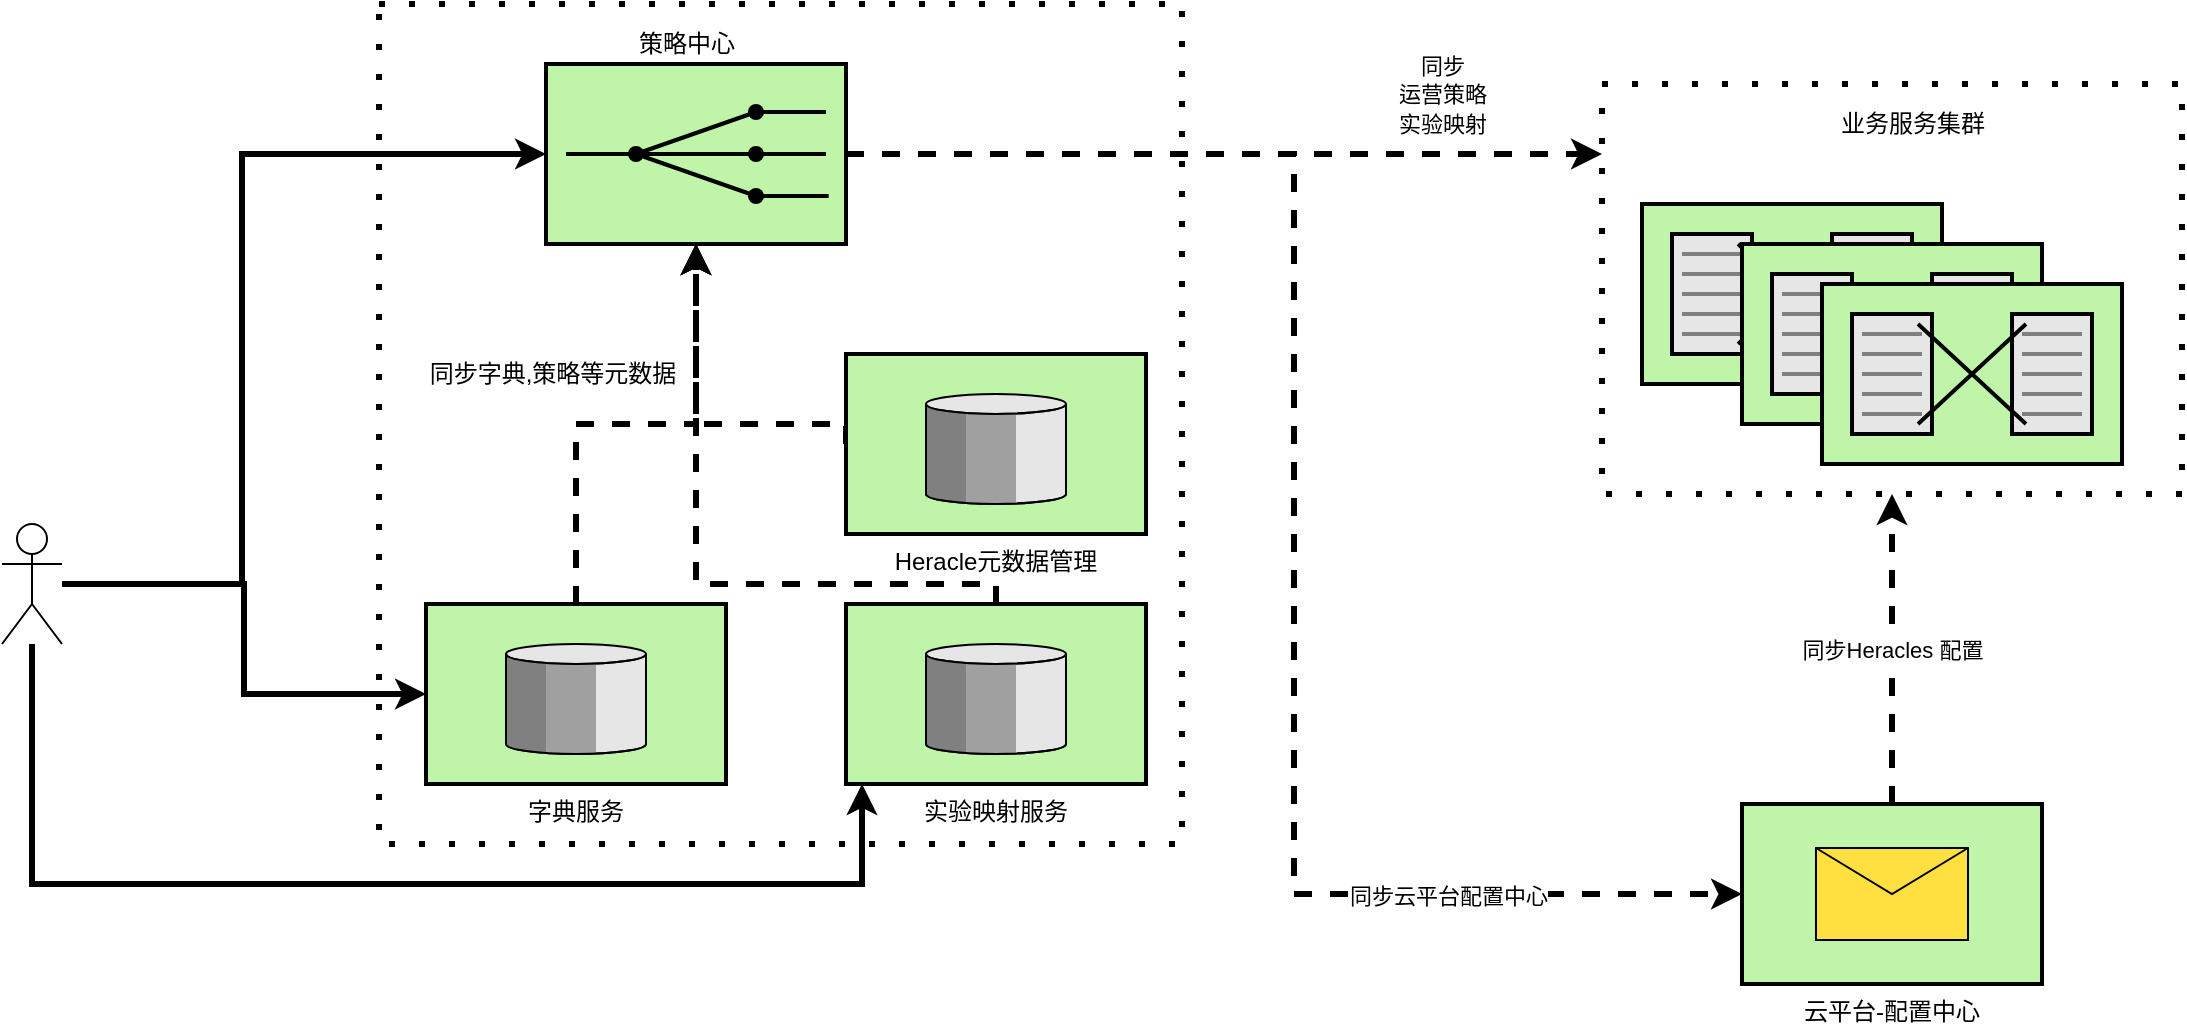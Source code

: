 <mxfile version="16.4.7" type="github">
  <diagram name="Page-1" id="74b105a0-9070-1c63-61bc-23e55f88626e">
    <mxGraphModel dx="1673" dy="831" grid="1" gridSize="10" guides="1" tooltips="1" connect="1" arrows="1" fold="1" page="1" pageScale="1.5" pageWidth="1169" pageHeight="826" background="none" math="0" shadow="0">
      <root>
        <mxCell id="0" style=";html=1;" />
        <mxCell id="1" style=";html=1;" parent="0" />
        <mxCell id="9-OIMeFl5CUTm6AjH93c-3" value="" style="rounded=0;whiteSpace=wrap;html=1;fillColor=none;dashed=1;dashPattern=1 4;strokeWidth=3;" vertex="1" parent="1">
          <mxGeometry x="298.5" y="770" width="401.5" height="420" as="geometry" />
        </mxCell>
        <mxCell id="9-OIMeFl5CUTm6AjH93c-23" style="edgeStyle=orthogonalEdgeStyle;rounded=0;orthogonalLoop=1;jettySize=auto;html=1;dashed=1;strokeWidth=3;" edge="1" parent="1" source="10b056a9c633e61c-2" target="9-OIMeFl5CUTm6AjH93c-16">
          <mxGeometry relative="1" as="geometry">
            <Array as="points">
              <mxPoint x="820" y="845" />
              <mxPoint x="820" y="845" />
            </Array>
          </mxGeometry>
        </mxCell>
        <mxCell id="9-OIMeFl5CUTm6AjH93c-24" style="edgeStyle=orthogonalEdgeStyle;rounded=0;orthogonalLoop=1;jettySize=auto;html=1;entryX=0;entryY=0.5;entryDx=0;entryDy=0;entryPerimeter=0;dashed=1;strokeWidth=3;" edge="1" parent="1" source="10b056a9c633e61c-2" target="10b056a9c633e61c-13">
          <mxGeometry relative="1" as="geometry" />
        </mxCell>
        <mxCell id="9-OIMeFl5CUTm6AjH93c-25" value="同步云平台配置中心" style="edgeLabel;html=1;align=center;verticalAlign=middle;resizable=0;points=[];" vertex="1" connectable="0" parent="9-OIMeFl5CUTm6AjH93c-24">
          <mxGeometry x="0.641" y="-1" relative="1" as="geometry">
            <mxPoint as="offset" />
          </mxGeometry>
        </mxCell>
        <mxCell id="10b056a9c633e61c-2" value="" style="strokeWidth=2;dashed=0;align=center;fontSize=12;fillColor=#c0f5a9;verticalLabelPosition=bottom;verticalAlign=top;shape=mxgraph.eip.recipient_list;" parent="1" vertex="1">
          <mxGeometry x="382" y="800" width="150" height="90" as="geometry" />
        </mxCell>
        <mxCell id="9-OIMeFl5CUTm6AjH93c-26" value="同步Heracles 配置" style="edgeStyle=orthogonalEdgeStyle;rounded=0;orthogonalLoop=1;jettySize=auto;html=1;entryX=0.5;entryY=1;entryDx=0;entryDy=0;dashed=1;strokeWidth=3;" edge="1" parent="1" source="10b056a9c633e61c-13" target="9-OIMeFl5CUTm6AjH93c-16">
          <mxGeometry relative="1" as="geometry" />
        </mxCell>
        <mxCell id="10b056a9c633e61c-13" value="云平台-配置中心" style="strokeWidth=2;dashed=0;align=center;fontSize=12;fillColor=#c0f5a9;verticalLabelPosition=bottom;verticalAlign=top;shape=mxgraph.eip.envelope_wrapper;" parent="1" vertex="1">
          <mxGeometry x="980" y="1170" width="150" height="90" as="geometry" />
        </mxCell>
        <mxCell id="9-OIMeFl5CUTm6AjH93c-30" style="edgeStyle=orthogonalEdgeStyle;rounded=0;orthogonalLoop=1;jettySize=auto;html=1;dashed=1;strokeWidth=3;entryX=0.5;entryY=1;entryDx=0;entryDy=0;entryPerimeter=0;" edge="1" parent="1" source="10b056a9c633e61c-15" target="10b056a9c633e61c-2">
          <mxGeometry relative="1" as="geometry">
            <mxPoint x="460" y="900" as="targetPoint" />
          </mxGeometry>
        </mxCell>
        <mxCell id="10b056a9c633e61c-15" value="字典服务" style="strokeWidth=2;dashed=0;align=center;fontSize=12;verticalLabelPosition=bottom;verticalAlign=top;shape=mxgraph.eip.message_store;fillColor=#c0f5a9" parent="1" vertex="1">
          <mxGeometry x="322" y="1070" width="150" height="90" as="geometry" />
        </mxCell>
        <mxCell id="9-OIMeFl5CUTm6AjH93c-5" style="edgeStyle=orthogonalEdgeStyle;rounded=0;orthogonalLoop=1;jettySize=auto;html=1;entryX=0;entryY=0.5;entryDx=0;entryDy=0;entryPerimeter=0;strokeWidth=3;" edge="1" parent="1" source="9-OIMeFl5CUTm6AjH93c-4" target="10b056a9c633e61c-15">
          <mxGeometry relative="1" as="geometry" />
        </mxCell>
        <mxCell id="9-OIMeFl5CUTm6AjH93c-7" style="edgeStyle=orthogonalEdgeStyle;rounded=0;orthogonalLoop=1;jettySize=auto;html=1;entryX=0;entryY=0.5;entryDx=0;entryDy=0;entryPerimeter=0;strokeWidth=3;" edge="1" parent="1" source="9-OIMeFl5CUTm6AjH93c-4" target="10b056a9c633e61c-2">
          <mxGeometry relative="1" as="geometry">
            <Array as="points">
              <mxPoint x="230" y="1060" />
              <mxPoint x="230" y="845" />
            </Array>
          </mxGeometry>
        </mxCell>
        <mxCell id="9-OIMeFl5CUTm6AjH93c-12" style="edgeStyle=orthogonalEdgeStyle;rounded=0;orthogonalLoop=1;jettySize=auto;html=1;strokeWidth=3;" edge="1" parent="1" source="9-OIMeFl5CUTm6AjH93c-4" target="9-OIMeFl5CUTm6AjH93c-11">
          <mxGeometry relative="1" as="geometry">
            <Array as="points">
              <mxPoint x="125" y="1210" />
              <mxPoint x="540" y="1210" />
            </Array>
          </mxGeometry>
        </mxCell>
        <mxCell id="9-OIMeFl5CUTm6AjH93c-4" value="" style="shape=umlActor;verticalLabelPosition=bottom;verticalAlign=top;html=1;outlineConnect=0;fillColor=none;" vertex="1" parent="1">
          <mxGeometry x="110" y="1030" width="30" height="60" as="geometry" />
        </mxCell>
        <mxCell id="9-OIMeFl5CUTm6AjH93c-31" style="edgeStyle=orthogonalEdgeStyle;rounded=0;orthogonalLoop=1;jettySize=auto;html=1;entryX=0.5;entryY=1;entryDx=0;entryDy=0;entryPerimeter=0;dashed=1;strokeWidth=3;" edge="1" parent="1" source="9-OIMeFl5CUTm6AjH93c-11" target="10b056a9c633e61c-2">
          <mxGeometry relative="1" as="geometry">
            <Array as="points">
              <mxPoint x="607" y="1060" />
              <mxPoint x="457" y="1060" />
            </Array>
          </mxGeometry>
        </mxCell>
        <mxCell id="9-OIMeFl5CUTm6AjH93c-11" value="实验映射服务" style="strokeWidth=2;dashed=0;align=center;fontSize=12;verticalLabelPosition=bottom;verticalAlign=top;shape=mxgraph.eip.message_store;fillColor=#c0f5a9" vertex="1" parent="1">
          <mxGeometry x="532" y="1070" width="150" height="90" as="geometry" />
        </mxCell>
        <mxCell id="9-OIMeFl5CUTm6AjH93c-13" value="" style="strokeWidth=2;dashed=0;align=center;fontSize=12;shape=mxgraph.eip.message_translator;fillColor=#c0f5a9;verticalLabelPosition=bottom;verticalAlign=top;" vertex="1" parent="1">
          <mxGeometry x="930" y="870" width="150" height="90" as="geometry" />
        </mxCell>
        <mxCell id="9-OIMeFl5CUTm6AjH93c-14" value="" style="strokeWidth=2;dashed=0;align=center;fontSize=12;shape=mxgraph.eip.message_translator;fillColor=#c0f5a9;verticalLabelPosition=bottom;verticalAlign=top;" vertex="1" parent="1">
          <mxGeometry x="980" y="890" width="150" height="90" as="geometry" />
        </mxCell>
        <mxCell id="9-OIMeFl5CUTm6AjH93c-15" value="" style="strokeWidth=2;dashed=0;align=center;fontSize=12;shape=mxgraph.eip.message_translator;fillColor=#c0f5a9;verticalLabelPosition=bottom;verticalAlign=top;" vertex="1" parent="1">
          <mxGeometry x="1020" y="910" width="150" height="90" as="geometry" />
        </mxCell>
        <mxCell id="9-OIMeFl5CUTm6AjH93c-16" value="" style="rounded=0;whiteSpace=wrap;html=1;fillColor=none;dashed=1;dashPattern=1 4;strokeWidth=3;" vertex="1" parent="1">
          <mxGeometry x="910" y="810" width="290" height="205" as="geometry" />
        </mxCell>
        <mxCell id="9-OIMeFl5CUTm6AjH93c-20" value="同步字典,策略等元数据" style="text;html=1;align=center;verticalAlign=middle;resizable=0;points=[];autosize=1;strokeColor=none;fillColor=none;" vertex="1" parent="1">
          <mxGeometry x="315" y="945" width="140" height="20" as="geometry" />
        </mxCell>
        <mxCell id="9-OIMeFl5CUTm6AjH93c-21" value="业务服务集群" style="text;html=1;align=center;verticalAlign=middle;resizable=0;points=[];autosize=1;strokeColor=none;fillColor=none;" vertex="1" parent="1">
          <mxGeometry x="1020" y="820" width="90" height="20" as="geometry" />
        </mxCell>
        <mxCell id="9-OIMeFl5CUTm6AjH93c-22" value="&lt;span style=&quot;font-size: 11px ; background-color: rgb(255 , 255 , 255)&quot;&gt;同步&lt;/span&gt;&lt;br style=&quot;font-size: 11px&quot;&gt;&lt;span style=&quot;font-size: 11px ; background-color: rgb(255 , 255 , 255)&quot;&gt;运营策略&lt;/span&gt;&lt;br style=&quot;font-size: 11px&quot;&gt;&lt;span style=&quot;font-size: 11px ; background-color: rgb(255 , 255 , 255)&quot;&gt;实验映射&lt;/span&gt;" style="text;html=1;align=center;verticalAlign=middle;resizable=0;points=[];autosize=1;strokeColor=none;fillColor=none;" vertex="1" parent="1">
          <mxGeometry x="800" y="790" width="60" height="50" as="geometry" />
        </mxCell>
        <mxCell id="9-OIMeFl5CUTm6AjH93c-28" style="edgeStyle=orthogonalEdgeStyle;rounded=0;orthogonalLoop=1;jettySize=auto;html=1;dashed=1;strokeWidth=3;exitX=0;exitY=0.5;exitDx=0;exitDy=0;exitPerimeter=0;" edge="1" parent="1" source="9-OIMeFl5CUTm6AjH93c-27" target="10b056a9c633e61c-2">
          <mxGeometry relative="1" as="geometry">
            <Array as="points">
              <mxPoint x="532" y="980" />
              <mxPoint x="457" y="980" />
            </Array>
          </mxGeometry>
        </mxCell>
        <mxCell id="9-OIMeFl5CUTm6AjH93c-27" value="Heracle元数据管理" style="strokeWidth=2;dashed=0;align=center;fontSize=12;verticalLabelPosition=bottom;verticalAlign=top;shape=mxgraph.eip.message_store;fillColor=#c0f5a9" vertex="1" parent="1">
          <mxGeometry x="532" y="945" width="150" height="90" as="geometry" />
        </mxCell>
        <mxCell id="9-OIMeFl5CUTm6AjH93c-32" value="策略中心" style="text;html=1;align=center;verticalAlign=middle;resizable=0;points=[];autosize=1;strokeColor=none;fillColor=none;" vertex="1" parent="1">
          <mxGeometry x="422" y="780" width="60" height="20" as="geometry" />
        </mxCell>
      </root>
    </mxGraphModel>
  </diagram>
</mxfile>
